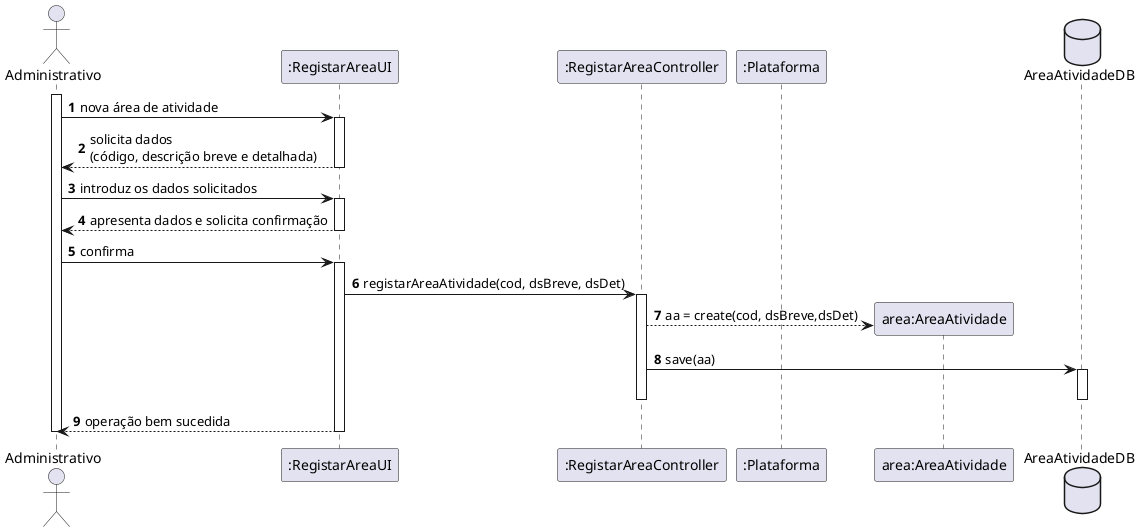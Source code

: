 @startuml
autonumber
actor "Administrativo" as ADM

participant ":RegistarAreaUI" as UI
participant ":RegistarAreaController" as CTRL
participant ":Plataforma" as PLAT
participant "area:AreaAtividade" as AREA
database AreaAtividadeDB as aaDB

activate ADM
ADM -> UI : nova área de atividade
activate UI
UI --> ADM : solicita dados \n(código, descrição breve e detalhada)
deactivate UI

ADM -> UI : introduz os dados solicitados
activate UI



UI --> ADM : apresenta dados e solicita confirmação
deactivate UI

ADM -> UI : confirma
activate UI

UI -> CTRL : registarAreaAtividade(cod, dsBreve, dsDet)
activate CTRL
CTRL --> AREA ** : aa = create(cod, dsBreve,dsDet)
CTRL -> aaDB : save(aa)
activate aaDB
deactivate aaDB
deactivate CTRL

UI --> ADM : operação bem sucedida
deactivate UI

deactivate ADM
@enduml